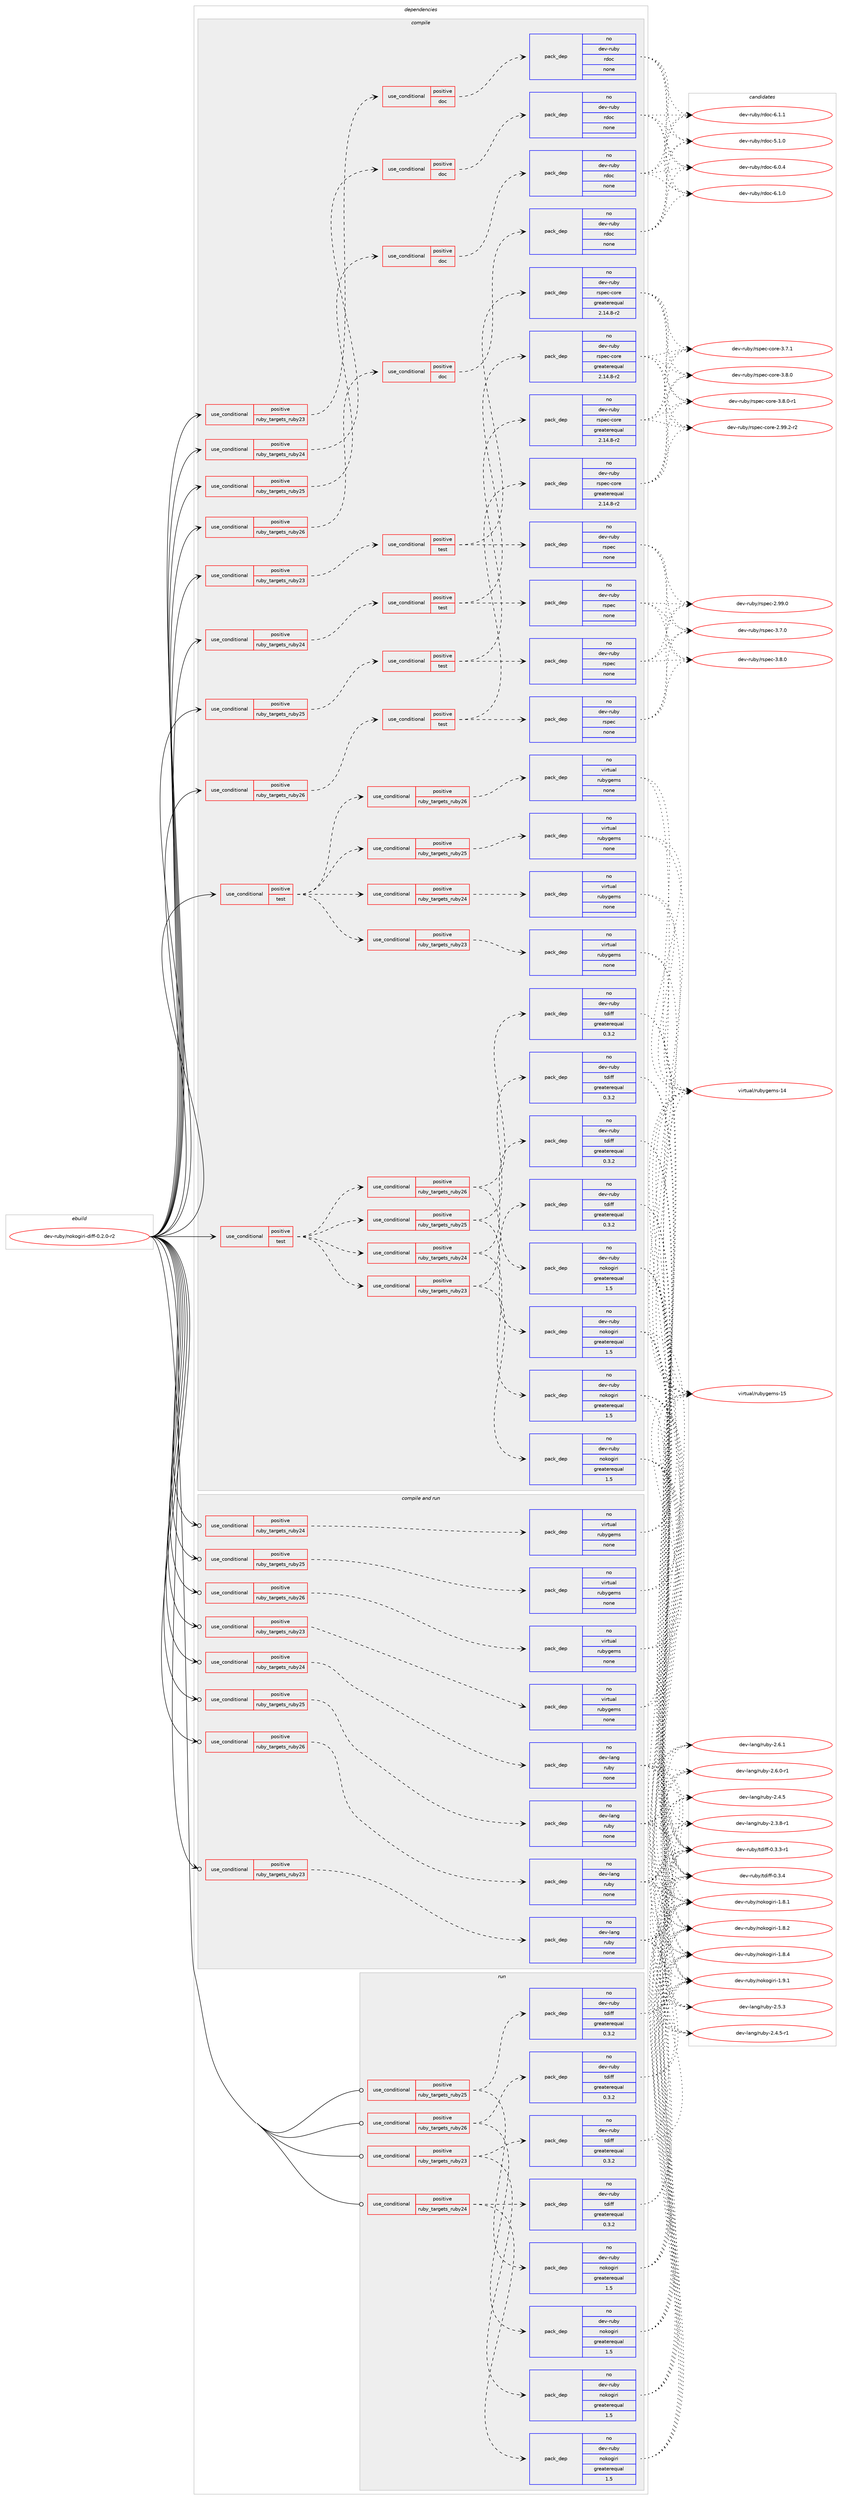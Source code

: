 digraph prolog {

# *************
# Graph options
# *************

newrank=true;
concentrate=true;
compound=true;
graph [rankdir=LR,fontname=Helvetica,fontsize=10,ranksep=1.5];#, ranksep=2.5, nodesep=0.2];
edge  [arrowhead=vee];
node  [fontname=Helvetica,fontsize=10];

# **********
# The ebuild
# **********

subgraph cluster_leftcol {
color=gray;
rank=same;
label=<<i>ebuild</i>>;
id [label="dev-ruby/nokogiri-diff-0.2.0-r2", color=red, width=4, href="../dev-ruby/nokogiri-diff-0.2.0-r2.svg"];
}

# ****************
# The dependencies
# ****************

subgraph cluster_midcol {
color=gray;
label=<<i>dependencies</i>>;
subgraph cluster_compile {
fillcolor="#eeeeee";
style=filled;
label=<<i>compile</i>>;
subgraph cond407845 {
dependency1508533 [label=<<TABLE BORDER="0" CELLBORDER="1" CELLSPACING="0" CELLPADDING="4"><TR><TD ROWSPAN="3" CELLPADDING="10">use_conditional</TD></TR><TR><TD>positive</TD></TR><TR><TD>ruby_targets_ruby23</TD></TR></TABLE>>, shape=none, color=red];
subgraph cond407846 {
dependency1508534 [label=<<TABLE BORDER="0" CELLBORDER="1" CELLSPACING="0" CELLPADDING="4"><TR><TD ROWSPAN="3" CELLPADDING="10">use_conditional</TD></TR><TR><TD>positive</TD></TR><TR><TD>doc</TD></TR></TABLE>>, shape=none, color=red];
subgraph pack1077191 {
dependency1508535 [label=<<TABLE BORDER="0" CELLBORDER="1" CELLSPACING="0" CELLPADDING="4" WIDTH="220"><TR><TD ROWSPAN="6" CELLPADDING="30">pack_dep</TD></TR><TR><TD WIDTH="110">no</TD></TR><TR><TD>dev-ruby</TD></TR><TR><TD>rdoc</TD></TR><TR><TD>none</TD></TR><TR><TD></TD></TR></TABLE>>, shape=none, color=blue];
}
dependency1508534:e -> dependency1508535:w [weight=20,style="dashed",arrowhead="vee"];
}
dependency1508533:e -> dependency1508534:w [weight=20,style="dashed",arrowhead="vee"];
}
id:e -> dependency1508533:w [weight=20,style="solid",arrowhead="vee"];
subgraph cond407847 {
dependency1508536 [label=<<TABLE BORDER="0" CELLBORDER="1" CELLSPACING="0" CELLPADDING="4"><TR><TD ROWSPAN="3" CELLPADDING="10">use_conditional</TD></TR><TR><TD>positive</TD></TR><TR><TD>ruby_targets_ruby23</TD></TR></TABLE>>, shape=none, color=red];
subgraph cond407848 {
dependency1508537 [label=<<TABLE BORDER="0" CELLBORDER="1" CELLSPACING="0" CELLPADDING="4"><TR><TD ROWSPAN="3" CELLPADDING="10">use_conditional</TD></TR><TR><TD>positive</TD></TR><TR><TD>test</TD></TR></TABLE>>, shape=none, color=red];
subgraph pack1077192 {
dependency1508538 [label=<<TABLE BORDER="0" CELLBORDER="1" CELLSPACING="0" CELLPADDING="4" WIDTH="220"><TR><TD ROWSPAN="6" CELLPADDING="30">pack_dep</TD></TR><TR><TD WIDTH="110">no</TD></TR><TR><TD>dev-ruby</TD></TR><TR><TD>rspec</TD></TR><TR><TD>none</TD></TR><TR><TD></TD></TR></TABLE>>, shape=none, color=blue];
}
dependency1508537:e -> dependency1508538:w [weight=20,style="dashed",arrowhead="vee"];
subgraph pack1077193 {
dependency1508539 [label=<<TABLE BORDER="0" CELLBORDER="1" CELLSPACING="0" CELLPADDING="4" WIDTH="220"><TR><TD ROWSPAN="6" CELLPADDING="30">pack_dep</TD></TR><TR><TD WIDTH="110">no</TD></TR><TR><TD>dev-ruby</TD></TR><TR><TD>rspec-core</TD></TR><TR><TD>greaterequal</TD></TR><TR><TD>2.14.8-r2</TD></TR></TABLE>>, shape=none, color=blue];
}
dependency1508537:e -> dependency1508539:w [weight=20,style="dashed",arrowhead="vee"];
}
dependency1508536:e -> dependency1508537:w [weight=20,style="dashed",arrowhead="vee"];
}
id:e -> dependency1508536:w [weight=20,style="solid",arrowhead="vee"];
subgraph cond407849 {
dependency1508540 [label=<<TABLE BORDER="0" CELLBORDER="1" CELLSPACING="0" CELLPADDING="4"><TR><TD ROWSPAN="3" CELLPADDING="10">use_conditional</TD></TR><TR><TD>positive</TD></TR><TR><TD>ruby_targets_ruby24</TD></TR></TABLE>>, shape=none, color=red];
subgraph cond407850 {
dependency1508541 [label=<<TABLE BORDER="0" CELLBORDER="1" CELLSPACING="0" CELLPADDING="4"><TR><TD ROWSPAN="3" CELLPADDING="10">use_conditional</TD></TR><TR><TD>positive</TD></TR><TR><TD>doc</TD></TR></TABLE>>, shape=none, color=red];
subgraph pack1077194 {
dependency1508542 [label=<<TABLE BORDER="0" CELLBORDER="1" CELLSPACING="0" CELLPADDING="4" WIDTH="220"><TR><TD ROWSPAN="6" CELLPADDING="30">pack_dep</TD></TR><TR><TD WIDTH="110">no</TD></TR><TR><TD>dev-ruby</TD></TR><TR><TD>rdoc</TD></TR><TR><TD>none</TD></TR><TR><TD></TD></TR></TABLE>>, shape=none, color=blue];
}
dependency1508541:e -> dependency1508542:w [weight=20,style="dashed",arrowhead="vee"];
}
dependency1508540:e -> dependency1508541:w [weight=20,style="dashed",arrowhead="vee"];
}
id:e -> dependency1508540:w [weight=20,style="solid",arrowhead="vee"];
subgraph cond407851 {
dependency1508543 [label=<<TABLE BORDER="0" CELLBORDER="1" CELLSPACING="0" CELLPADDING="4"><TR><TD ROWSPAN="3" CELLPADDING="10">use_conditional</TD></TR><TR><TD>positive</TD></TR><TR><TD>ruby_targets_ruby24</TD></TR></TABLE>>, shape=none, color=red];
subgraph cond407852 {
dependency1508544 [label=<<TABLE BORDER="0" CELLBORDER="1" CELLSPACING="0" CELLPADDING="4"><TR><TD ROWSPAN="3" CELLPADDING="10">use_conditional</TD></TR><TR><TD>positive</TD></TR><TR><TD>test</TD></TR></TABLE>>, shape=none, color=red];
subgraph pack1077195 {
dependency1508545 [label=<<TABLE BORDER="0" CELLBORDER="1" CELLSPACING="0" CELLPADDING="4" WIDTH="220"><TR><TD ROWSPAN="6" CELLPADDING="30">pack_dep</TD></TR><TR><TD WIDTH="110">no</TD></TR><TR><TD>dev-ruby</TD></TR><TR><TD>rspec</TD></TR><TR><TD>none</TD></TR><TR><TD></TD></TR></TABLE>>, shape=none, color=blue];
}
dependency1508544:e -> dependency1508545:w [weight=20,style="dashed",arrowhead="vee"];
subgraph pack1077196 {
dependency1508546 [label=<<TABLE BORDER="0" CELLBORDER="1" CELLSPACING="0" CELLPADDING="4" WIDTH="220"><TR><TD ROWSPAN="6" CELLPADDING="30">pack_dep</TD></TR><TR><TD WIDTH="110">no</TD></TR><TR><TD>dev-ruby</TD></TR><TR><TD>rspec-core</TD></TR><TR><TD>greaterequal</TD></TR><TR><TD>2.14.8-r2</TD></TR></TABLE>>, shape=none, color=blue];
}
dependency1508544:e -> dependency1508546:w [weight=20,style="dashed",arrowhead="vee"];
}
dependency1508543:e -> dependency1508544:w [weight=20,style="dashed",arrowhead="vee"];
}
id:e -> dependency1508543:w [weight=20,style="solid",arrowhead="vee"];
subgraph cond407853 {
dependency1508547 [label=<<TABLE BORDER="0" CELLBORDER="1" CELLSPACING="0" CELLPADDING="4"><TR><TD ROWSPAN="3" CELLPADDING="10">use_conditional</TD></TR><TR><TD>positive</TD></TR><TR><TD>ruby_targets_ruby25</TD></TR></TABLE>>, shape=none, color=red];
subgraph cond407854 {
dependency1508548 [label=<<TABLE BORDER="0" CELLBORDER="1" CELLSPACING="0" CELLPADDING="4"><TR><TD ROWSPAN="3" CELLPADDING="10">use_conditional</TD></TR><TR><TD>positive</TD></TR><TR><TD>doc</TD></TR></TABLE>>, shape=none, color=red];
subgraph pack1077197 {
dependency1508549 [label=<<TABLE BORDER="0" CELLBORDER="1" CELLSPACING="0" CELLPADDING="4" WIDTH="220"><TR><TD ROWSPAN="6" CELLPADDING="30">pack_dep</TD></TR><TR><TD WIDTH="110">no</TD></TR><TR><TD>dev-ruby</TD></TR><TR><TD>rdoc</TD></TR><TR><TD>none</TD></TR><TR><TD></TD></TR></TABLE>>, shape=none, color=blue];
}
dependency1508548:e -> dependency1508549:w [weight=20,style="dashed",arrowhead="vee"];
}
dependency1508547:e -> dependency1508548:w [weight=20,style="dashed",arrowhead="vee"];
}
id:e -> dependency1508547:w [weight=20,style="solid",arrowhead="vee"];
subgraph cond407855 {
dependency1508550 [label=<<TABLE BORDER="0" CELLBORDER="1" CELLSPACING="0" CELLPADDING="4"><TR><TD ROWSPAN="3" CELLPADDING="10">use_conditional</TD></TR><TR><TD>positive</TD></TR><TR><TD>ruby_targets_ruby25</TD></TR></TABLE>>, shape=none, color=red];
subgraph cond407856 {
dependency1508551 [label=<<TABLE BORDER="0" CELLBORDER="1" CELLSPACING="0" CELLPADDING="4"><TR><TD ROWSPAN="3" CELLPADDING="10">use_conditional</TD></TR><TR><TD>positive</TD></TR><TR><TD>test</TD></TR></TABLE>>, shape=none, color=red];
subgraph pack1077198 {
dependency1508552 [label=<<TABLE BORDER="0" CELLBORDER="1" CELLSPACING="0" CELLPADDING="4" WIDTH="220"><TR><TD ROWSPAN="6" CELLPADDING="30">pack_dep</TD></TR><TR><TD WIDTH="110">no</TD></TR><TR><TD>dev-ruby</TD></TR><TR><TD>rspec</TD></TR><TR><TD>none</TD></TR><TR><TD></TD></TR></TABLE>>, shape=none, color=blue];
}
dependency1508551:e -> dependency1508552:w [weight=20,style="dashed",arrowhead="vee"];
subgraph pack1077199 {
dependency1508553 [label=<<TABLE BORDER="0" CELLBORDER="1" CELLSPACING="0" CELLPADDING="4" WIDTH="220"><TR><TD ROWSPAN="6" CELLPADDING="30">pack_dep</TD></TR><TR><TD WIDTH="110">no</TD></TR><TR><TD>dev-ruby</TD></TR><TR><TD>rspec-core</TD></TR><TR><TD>greaterequal</TD></TR><TR><TD>2.14.8-r2</TD></TR></TABLE>>, shape=none, color=blue];
}
dependency1508551:e -> dependency1508553:w [weight=20,style="dashed",arrowhead="vee"];
}
dependency1508550:e -> dependency1508551:w [weight=20,style="dashed",arrowhead="vee"];
}
id:e -> dependency1508550:w [weight=20,style="solid",arrowhead="vee"];
subgraph cond407857 {
dependency1508554 [label=<<TABLE BORDER="0" CELLBORDER="1" CELLSPACING="0" CELLPADDING="4"><TR><TD ROWSPAN="3" CELLPADDING="10">use_conditional</TD></TR><TR><TD>positive</TD></TR><TR><TD>ruby_targets_ruby26</TD></TR></TABLE>>, shape=none, color=red];
subgraph cond407858 {
dependency1508555 [label=<<TABLE BORDER="0" CELLBORDER="1" CELLSPACING="0" CELLPADDING="4"><TR><TD ROWSPAN="3" CELLPADDING="10">use_conditional</TD></TR><TR><TD>positive</TD></TR><TR><TD>doc</TD></TR></TABLE>>, shape=none, color=red];
subgraph pack1077200 {
dependency1508556 [label=<<TABLE BORDER="0" CELLBORDER="1" CELLSPACING="0" CELLPADDING="4" WIDTH="220"><TR><TD ROWSPAN="6" CELLPADDING="30">pack_dep</TD></TR><TR><TD WIDTH="110">no</TD></TR><TR><TD>dev-ruby</TD></TR><TR><TD>rdoc</TD></TR><TR><TD>none</TD></TR><TR><TD></TD></TR></TABLE>>, shape=none, color=blue];
}
dependency1508555:e -> dependency1508556:w [weight=20,style="dashed",arrowhead="vee"];
}
dependency1508554:e -> dependency1508555:w [weight=20,style="dashed",arrowhead="vee"];
}
id:e -> dependency1508554:w [weight=20,style="solid",arrowhead="vee"];
subgraph cond407859 {
dependency1508557 [label=<<TABLE BORDER="0" CELLBORDER="1" CELLSPACING="0" CELLPADDING="4"><TR><TD ROWSPAN="3" CELLPADDING="10">use_conditional</TD></TR><TR><TD>positive</TD></TR><TR><TD>ruby_targets_ruby26</TD></TR></TABLE>>, shape=none, color=red];
subgraph cond407860 {
dependency1508558 [label=<<TABLE BORDER="0" CELLBORDER="1" CELLSPACING="0" CELLPADDING="4"><TR><TD ROWSPAN="3" CELLPADDING="10">use_conditional</TD></TR><TR><TD>positive</TD></TR><TR><TD>test</TD></TR></TABLE>>, shape=none, color=red];
subgraph pack1077201 {
dependency1508559 [label=<<TABLE BORDER="0" CELLBORDER="1" CELLSPACING="0" CELLPADDING="4" WIDTH="220"><TR><TD ROWSPAN="6" CELLPADDING="30">pack_dep</TD></TR><TR><TD WIDTH="110">no</TD></TR><TR><TD>dev-ruby</TD></TR><TR><TD>rspec</TD></TR><TR><TD>none</TD></TR><TR><TD></TD></TR></TABLE>>, shape=none, color=blue];
}
dependency1508558:e -> dependency1508559:w [weight=20,style="dashed",arrowhead="vee"];
subgraph pack1077202 {
dependency1508560 [label=<<TABLE BORDER="0" CELLBORDER="1" CELLSPACING="0" CELLPADDING="4" WIDTH="220"><TR><TD ROWSPAN="6" CELLPADDING="30">pack_dep</TD></TR><TR><TD WIDTH="110">no</TD></TR><TR><TD>dev-ruby</TD></TR><TR><TD>rspec-core</TD></TR><TR><TD>greaterequal</TD></TR><TR><TD>2.14.8-r2</TD></TR></TABLE>>, shape=none, color=blue];
}
dependency1508558:e -> dependency1508560:w [weight=20,style="dashed",arrowhead="vee"];
}
dependency1508557:e -> dependency1508558:w [weight=20,style="dashed",arrowhead="vee"];
}
id:e -> dependency1508557:w [weight=20,style="solid",arrowhead="vee"];
subgraph cond407861 {
dependency1508561 [label=<<TABLE BORDER="0" CELLBORDER="1" CELLSPACING="0" CELLPADDING="4"><TR><TD ROWSPAN="3" CELLPADDING="10">use_conditional</TD></TR><TR><TD>positive</TD></TR><TR><TD>test</TD></TR></TABLE>>, shape=none, color=red];
subgraph cond407862 {
dependency1508562 [label=<<TABLE BORDER="0" CELLBORDER="1" CELLSPACING="0" CELLPADDING="4"><TR><TD ROWSPAN="3" CELLPADDING="10">use_conditional</TD></TR><TR><TD>positive</TD></TR><TR><TD>ruby_targets_ruby23</TD></TR></TABLE>>, shape=none, color=red];
subgraph pack1077203 {
dependency1508563 [label=<<TABLE BORDER="0" CELLBORDER="1" CELLSPACING="0" CELLPADDING="4" WIDTH="220"><TR><TD ROWSPAN="6" CELLPADDING="30">pack_dep</TD></TR><TR><TD WIDTH="110">no</TD></TR><TR><TD>dev-ruby</TD></TR><TR><TD>nokogiri</TD></TR><TR><TD>greaterequal</TD></TR><TR><TD>1.5</TD></TR></TABLE>>, shape=none, color=blue];
}
dependency1508562:e -> dependency1508563:w [weight=20,style="dashed",arrowhead="vee"];
subgraph pack1077204 {
dependency1508564 [label=<<TABLE BORDER="0" CELLBORDER="1" CELLSPACING="0" CELLPADDING="4" WIDTH="220"><TR><TD ROWSPAN="6" CELLPADDING="30">pack_dep</TD></TR><TR><TD WIDTH="110">no</TD></TR><TR><TD>dev-ruby</TD></TR><TR><TD>tdiff</TD></TR><TR><TD>greaterequal</TD></TR><TR><TD>0.3.2</TD></TR></TABLE>>, shape=none, color=blue];
}
dependency1508562:e -> dependency1508564:w [weight=20,style="dashed",arrowhead="vee"];
}
dependency1508561:e -> dependency1508562:w [weight=20,style="dashed",arrowhead="vee"];
subgraph cond407863 {
dependency1508565 [label=<<TABLE BORDER="0" CELLBORDER="1" CELLSPACING="0" CELLPADDING="4"><TR><TD ROWSPAN="3" CELLPADDING="10">use_conditional</TD></TR><TR><TD>positive</TD></TR><TR><TD>ruby_targets_ruby24</TD></TR></TABLE>>, shape=none, color=red];
subgraph pack1077205 {
dependency1508566 [label=<<TABLE BORDER="0" CELLBORDER="1" CELLSPACING="0" CELLPADDING="4" WIDTH="220"><TR><TD ROWSPAN="6" CELLPADDING="30">pack_dep</TD></TR><TR><TD WIDTH="110">no</TD></TR><TR><TD>dev-ruby</TD></TR><TR><TD>nokogiri</TD></TR><TR><TD>greaterequal</TD></TR><TR><TD>1.5</TD></TR></TABLE>>, shape=none, color=blue];
}
dependency1508565:e -> dependency1508566:w [weight=20,style="dashed",arrowhead="vee"];
subgraph pack1077206 {
dependency1508567 [label=<<TABLE BORDER="0" CELLBORDER="1" CELLSPACING="0" CELLPADDING="4" WIDTH="220"><TR><TD ROWSPAN="6" CELLPADDING="30">pack_dep</TD></TR><TR><TD WIDTH="110">no</TD></TR><TR><TD>dev-ruby</TD></TR><TR><TD>tdiff</TD></TR><TR><TD>greaterequal</TD></TR><TR><TD>0.3.2</TD></TR></TABLE>>, shape=none, color=blue];
}
dependency1508565:e -> dependency1508567:w [weight=20,style="dashed",arrowhead="vee"];
}
dependency1508561:e -> dependency1508565:w [weight=20,style="dashed",arrowhead="vee"];
subgraph cond407864 {
dependency1508568 [label=<<TABLE BORDER="0" CELLBORDER="1" CELLSPACING="0" CELLPADDING="4"><TR><TD ROWSPAN="3" CELLPADDING="10">use_conditional</TD></TR><TR><TD>positive</TD></TR><TR><TD>ruby_targets_ruby25</TD></TR></TABLE>>, shape=none, color=red];
subgraph pack1077207 {
dependency1508569 [label=<<TABLE BORDER="0" CELLBORDER="1" CELLSPACING="0" CELLPADDING="4" WIDTH="220"><TR><TD ROWSPAN="6" CELLPADDING="30">pack_dep</TD></TR><TR><TD WIDTH="110">no</TD></TR><TR><TD>dev-ruby</TD></TR><TR><TD>nokogiri</TD></TR><TR><TD>greaterequal</TD></TR><TR><TD>1.5</TD></TR></TABLE>>, shape=none, color=blue];
}
dependency1508568:e -> dependency1508569:w [weight=20,style="dashed",arrowhead="vee"];
subgraph pack1077208 {
dependency1508570 [label=<<TABLE BORDER="0" CELLBORDER="1" CELLSPACING="0" CELLPADDING="4" WIDTH="220"><TR><TD ROWSPAN="6" CELLPADDING="30">pack_dep</TD></TR><TR><TD WIDTH="110">no</TD></TR><TR><TD>dev-ruby</TD></TR><TR><TD>tdiff</TD></TR><TR><TD>greaterequal</TD></TR><TR><TD>0.3.2</TD></TR></TABLE>>, shape=none, color=blue];
}
dependency1508568:e -> dependency1508570:w [weight=20,style="dashed",arrowhead="vee"];
}
dependency1508561:e -> dependency1508568:w [weight=20,style="dashed",arrowhead="vee"];
subgraph cond407865 {
dependency1508571 [label=<<TABLE BORDER="0" CELLBORDER="1" CELLSPACING="0" CELLPADDING="4"><TR><TD ROWSPAN="3" CELLPADDING="10">use_conditional</TD></TR><TR><TD>positive</TD></TR><TR><TD>ruby_targets_ruby26</TD></TR></TABLE>>, shape=none, color=red];
subgraph pack1077209 {
dependency1508572 [label=<<TABLE BORDER="0" CELLBORDER="1" CELLSPACING="0" CELLPADDING="4" WIDTH="220"><TR><TD ROWSPAN="6" CELLPADDING="30">pack_dep</TD></TR><TR><TD WIDTH="110">no</TD></TR><TR><TD>dev-ruby</TD></TR><TR><TD>nokogiri</TD></TR><TR><TD>greaterequal</TD></TR><TR><TD>1.5</TD></TR></TABLE>>, shape=none, color=blue];
}
dependency1508571:e -> dependency1508572:w [weight=20,style="dashed",arrowhead="vee"];
subgraph pack1077210 {
dependency1508573 [label=<<TABLE BORDER="0" CELLBORDER="1" CELLSPACING="0" CELLPADDING="4" WIDTH="220"><TR><TD ROWSPAN="6" CELLPADDING="30">pack_dep</TD></TR><TR><TD WIDTH="110">no</TD></TR><TR><TD>dev-ruby</TD></TR><TR><TD>tdiff</TD></TR><TR><TD>greaterequal</TD></TR><TR><TD>0.3.2</TD></TR></TABLE>>, shape=none, color=blue];
}
dependency1508571:e -> dependency1508573:w [weight=20,style="dashed",arrowhead="vee"];
}
dependency1508561:e -> dependency1508571:w [weight=20,style="dashed",arrowhead="vee"];
}
id:e -> dependency1508561:w [weight=20,style="solid",arrowhead="vee"];
subgraph cond407866 {
dependency1508574 [label=<<TABLE BORDER="0" CELLBORDER="1" CELLSPACING="0" CELLPADDING="4"><TR><TD ROWSPAN="3" CELLPADDING="10">use_conditional</TD></TR><TR><TD>positive</TD></TR><TR><TD>test</TD></TR></TABLE>>, shape=none, color=red];
subgraph cond407867 {
dependency1508575 [label=<<TABLE BORDER="0" CELLBORDER="1" CELLSPACING="0" CELLPADDING="4"><TR><TD ROWSPAN="3" CELLPADDING="10">use_conditional</TD></TR><TR><TD>positive</TD></TR><TR><TD>ruby_targets_ruby23</TD></TR></TABLE>>, shape=none, color=red];
subgraph pack1077211 {
dependency1508576 [label=<<TABLE BORDER="0" CELLBORDER="1" CELLSPACING="0" CELLPADDING="4" WIDTH="220"><TR><TD ROWSPAN="6" CELLPADDING="30">pack_dep</TD></TR><TR><TD WIDTH="110">no</TD></TR><TR><TD>virtual</TD></TR><TR><TD>rubygems</TD></TR><TR><TD>none</TD></TR><TR><TD></TD></TR></TABLE>>, shape=none, color=blue];
}
dependency1508575:e -> dependency1508576:w [weight=20,style="dashed",arrowhead="vee"];
}
dependency1508574:e -> dependency1508575:w [weight=20,style="dashed",arrowhead="vee"];
subgraph cond407868 {
dependency1508577 [label=<<TABLE BORDER="0" CELLBORDER="1" CELLSPACING="0" CELLPADDING="4"><TR><TD ROWSPAN="3" CELLPADDING="10">use_conditional</TD></TR><TR><TD>positive</TD></TR><TR><TD>ruby_targets_ruby24</TD></TR></TABLE>>, shape=none, color=red];
subgraph pack1077212 {
dependency1508578 [label=<<TABLE BORDER="0" CELLBORDER="1" CELLSPACING="0" CELLPADDING="4" WIDTH="220"><TR><TD ROWSPAN="6" CELLPADDING="30">pack_dep</TD></TR><TR><TD WIDTH="110">no</TD></TR><TR><TD>virtual</TD></TR><TR><TD>rubygems</TD></TR><TR><TD>none</TD></TR><TR><TD></TD></TR></TABLE>>, shape=none, color=blue];
}
dependency1508577:e -> dependency1508578:w [weight=20,style="dashed",arrowhead="vee"];
}
dependency1508574:e -> dependency1508577:w [weight=20,style="dashed",arrowhead="vee"];
subgraph cond407869 {
dependency1508579 [label=<<TABLE BORDER="0" CELLBORDER="1" CELLSPACING="0" CELLPADDING="4"><TR><TD ROWSPAN="3" CELLPADDING="10">use_conditional</TD></TR><TR><TD>positive</TD></TR><TR><TD>ruby_targets_ruby25</TD></TR></TABLE>>, shape=none, color=red];
subgraph pack1077213 {
dependency1508580 [label=<<TABLE BORDER="0" CELLBORDER="1" CELLSPACING="0" CELLPADDING="4" WIDTH="220"><TR><TD ROWSPAN="6" CELLPADDING="30">pack_dep</TD></TR><TR><TD WIDTH="110">no</TD></TR><TR><TD>virtual</TD></TR><TR><TD>rubygems</TD></TR><TR><TD>none</TD></TR><TR><TD></TD></TR></TABLE>>, shape=none, color=blue];
}
dependency1508579:e -> dependency1508580:w [weight=20,style="dashed",arrowhead="vee"];
}
dependency1508574:e -> dependency1508579:w [weight=20,style="dashed",arrowhead="vee"];
subgraph cond407870 {
dependency1508581 [label=<<TABLE BORDER="0" CELLBORDER="1" CELLSPACING="0" CELLPADDING="4"><TR><TD ROWSPAN="3" CELLPADDING="10">use_conditional</TD></TR><TR><TD>positive</TD></TR><TR><TD>ruby_targets_ruby26</TD></TR></TABLE>>, shape=none, color=red];
subgraph pack1077214 {
dependency1508582 [label=<<TABLE BORDER="0" CELLBORDER="1" CELLSPACING="0" CELLPADDING="4" WIDTH="220"><TR><TD ROWSPAN="6" CELLPADDING="30">pack_dep</TD></TR><TR><TD WIDTH="110">no</TD></TR><TR><TD>virtual</TD></TR><TR><TD>rubygems</TD></TR><TR><TD>none</TD></TR><TR><TD></TD></TR></TABLE>>, shape=none, color=blue];
}
dependency1508581:e -> dependency1508582:w [weight=20,style="dashed",arrowhead="vee"];
}
dependency1508574:e -> dependency1508581:w [weight=20,style="dashed",arrowhead="vee"];
}
id:e -> dependency1508574:w [weight=20,style="solid",arrowhead="vee"];
}
subgraph cluster_compileandrun {
fillcolor="#eeeeee";
style=filled;
label=<<i>compile and run</i>>;
subgraph cond407871 {
dependency1508583 [label=<<TABLE BORDER="0" CELLBORDER="1" CELLSPACING="0" CELLPADDING="4"><TR><TD ROWSPAN="3" CELLPADDING="10">use_conditional</TD></TR><TR><TD>positive</TD></TR><TR><TD>ruby_targets_ruby23</TD></TR></TABLE>>, shape=none, color=red];
subgraph pack1077215 {
dependency1508584 [label=<<TABLE BORDER="0" CELLBORDER="1" CELLSPACING="0" CELLPADDING="4" WIDTH="220"><TR><TD ROWSPAN="6" CELLPADDING="30">pack_dep</TD></TR><TR><TD WIDTH="110">no</TD></TR><TR><TD>dev-lang</TD></TR><TR><TD>ruby</TD></TR><TR><TD>none</TD></TR><TR><TD></TD></TR></TABLE>>, shape=none, color=blue];
}
dependency1508583:e -> dependency1508584:w [weight=20,style="dashed",arrowhead="vee"];
}
id:e -> dependency1508583:w [weight=20,style="solid",arrowhead="odotvee"];
subgraph cond407872 {
dependency1508585 [label=<<TABLE BORDER="0" CELLBORDER="1" CELLSPACING="0" CELLPADDING="4"><TR><TD ROWSPAN="3" CELLPADDING="10">use_conditional</TD></TR><TR><TD>positive</TD></TR><TR><TD>ruby_targets_ruby23</TD></TR></TABLE>>, shape=none, color=red];
subgraph pack1077216 {
dependency1508586 [label=<<TABLE BORDER="0" CELLBORDER="1" CELLSPACING="0" CELLPADDING="4" WIDTH="220"><TR><TD ROWSPAN="6" CELLPADDING="30">pack_dep</TD></TR><TR><TD WIDTH="110">no</TD></TR><TR><TD>virtual</TD></TR><TR><TD>rubygems</TD></TR><TR><TD>none</TD></TR><TR><TD></TD></TR></TABLE>>, shape=none, color=blue];
}
dependency1508585:e -> dependency1508586:w [weight=20,style="dashed",arrowhead="vee"];
}
id:e -> dependency1508585:w [weight=20,style="solid",arrowhead="odotvee"];
subgraph cond407873 {
dependency1508587 [label=<<TABLE BORDER="0" CELLBORDER="1" CELLSPACING="0" CELLPADDING="4"><TR><TD ROWSPAN="3" CELLPADDING="10">use_conditional</TD></TR><TR><TD>positive</TD></TR><TR><TD>ruby_targets_ruby24</TD></TR></TABLE>>, shape=none, color=red];
subgraph pack1077217 {
dependency1508588 [label=<<TABLE BORDER="0" CELLBORDER="1" CELLSPACING="0" CELLPADDING="4" WIDTH="220"><TR><TD ROWSPAN="6" CELLPADDING="30">pack_dep</TD></TR><TR><TD WIDTH="110">no</TD></TR><TR><TD>dev-lang</TD></TR><TR><TD>ruby</TD></TR><TR><TD>none</TD></TR><TR><TD></TD></TR></TABLE>>, shape=none, color=blue];
}
dependency1508587:e -> dependency1508588:w [weight=20,style="dashed",arrowhead="vee"];
}
id:e -> dependency1508587:w [weight=20,style="solid",arrowhead="odotvee"];
subgraph cond407874 {
dependency1508589 [label=<<TABLE BORDER="0" CELLBORDER="1" CELLSPACING="0" CELLPADDING="4"><TR><TD ROWSPAN="3" CELLPADDING="10">use_conditional</TD></TR><TR><TD>positive</TD></TR><TR><TD>ruby_targets_ruby24</TD></TR></TABLE>>, shape=none, color=red];
subgraph pack1077218 {
dependency1508590 [label=<<TABLE BORDER="0" CELLBORDER="1" CELLSPACING="0" CELLPADDING="4" WIDTH="220"><TR><TD ROWSPAN="6" CELLPADDING="30">pack_dep</TD></TR><TR><TD WIDTH="110">no</TD></TR><TR><TD>virtual</TD></TR><TR><TD>rubygems</TD></TR><TR><TD>none</TD></TR><TR><TD></TD></TR></TABLE>>, shape=none, color=blue];
}
dependency1508589:e -> dependency1508590:w [weight=20,style="dashed",arrowhead="vee"];
}
id:e -> dependency1508589:w [weight=20,style="solid",arrowhead="odotvee"];
subgraph cond407875 {
dependency1508591 [label=<<TABLE BORDER="0" CELLBORDER="1" CELLSPACING="0" CELLPADDING="4"><TR><TD ROWSPAN="3" CELLPADDING="10">use_conditional</TD></TR><TR><TD>positive</TD></TR><TR><TD>ruby_targets_ruby25</TD></TR></TABLE>>, shape=none, color=red];
subgraph pack1077219 {
dependency1508592 [label=<<TABLE BORDER="0" CELLBORDER="1" CELLSPACING="0" CELLPADDING="4" WIDTH="220"><TR><TD ROWSPAN="6" CELLPADDING="30">pack_dep</TD></TR><TR><TD WIDTH="110">no</TD></TR><TR><TD>dev-lang</TD></TR><TR><TD>ruby</TD></TR><TR><TD>none</TD></TR><TR><TD></TD></TR></TABLE>>, shape=none, color=blue];
}
dependency1508591:e -> dependency1508592:w [weight=20,style="dashed",arrowhead="vee"];
}
id:e -> dependency1508591:w [weight=20,style="solid",arrowhead="odotvee"];
subgraph cond407876 {
dependency1508593 [label=<<TABLE BORDER="0" CELLBORDER="1" CELLSPACING="0" CELLPADDING="4"><TR><TD ROWSPAN="3" CELLPADDING="10">use_conditional</TD></TR><TR><TD>positive</TD></TR><TR><TD>ruby_targets_ruby25</TD></TR></TABLE>>, shape=none, color=red];
subgraph pack1077220 {
dependency1508594 [label=<<TABLE BORDER="0" CELLBORDER="1" CELLSPACING="0" CELLPADDING="4" WIDTH="220"><TR><TD ROWSPAN="6" CELLPADDING="30">pack_dep</TD></TR><TR><TD WIDTH="110">no</TD></TR><TR><TD>virtual</TD></TR><TR><TD>rubygems</TD></TR><TR><TD>none</TD></TR><TR><TD></TD></TR></TABLE>>, shape=none, color=blue];
}
dependency1508593:e -> dependency1508594:w [weight=20,style="dashed",arrowhead="vee"];
}
id:e -> dependency1508593:w [weight=20,style="solid",arrowhead="odotvee"];
subgraph cond407877 {
dependency1508595 [label=<<TABLE BORDER="0" CELLBORDER="1" CELLSPACING="0" CELLPADDING="4"><TR><TD ROWSPAN="3" CELLPADDING="10">use_conditional</TD></TR><TR><TD>positive</TD></TR><TR><TD>ruby_targets_ruby26</TD></TR></TABLE>>, shape=none, color=red];
subgraph pack1077221 {
dependency1508596 [label=<<TABLE BORDER="0" CELLBORDER="1" CELLSPACING="0" CELLPADDING="4" WIDTH="220"><TR><TD ROWSPAN="6" CELLPADDING="30">pack_dep</TD></TR><TR><TD WIDTH="110">no</TD></TR><TR><TD>dev-lang</TD></TR><TR><TD>ruby</TD></TR><TR><TD>none</TD></TR><TR><TD></TD></TR></TABLE>>, shape=none, color=blue];
}
dependency1508595:e -> dependency1508596:w [weight=20,style="dashed",arrowhead="vee"];
}
id:e -> dependency1508595:w [weight=20,style="solid",arrowhead="odotvee"];
subgraph cond407878 {
dependency1508597 [label=<<TABLE BORDER="0" CELLBORDER="1" CELLSPACING="0" CELLPADDING="4"><TR><TD ROWSPAN="3" CELLPADDING="10">use_conditional</TD></TR><TR><TD>positive</TD></TR><TR><TD>ruby_targets_ruby26</TD></TR></TABLE>>, shape=none, color=red];
subgraph pack1077222 {
dependency1508598 [label=<<TABLE BORDER="0" CELLBORDER="1" CELLSPACING="0" CELLPADDING="4" WIDTH="220"><TR><TD ROWSPAN="6" CELLPADDING="30">pack_dep</TD></TR><TR><TD WIDTH="110">no</TD></TR><TR><TD>virtual</TD></TR><TR><TD>rubygems</TD></TR><TR><TD>none</TD></TR><TR><TD></TD></TR></TABLE>>, shape=none, color=blue];
}
dependency1508597:e -> dependency1508598:w [weight=20,style="dashed",arrowhead="vee"];
}
id:e -> dependency1508597:w [weight=20,style="solid",arrowhead="odotvee"];
}
subgraph cluster_run {
fillcolor="#eeeeee";
style=filled;
label=<<i>run</i>>;
subgraph cond407879 {
dependency1508599 [label=<<TABLE BORDER="0" CELLBORDER="1" CELLSPACING="0" CELLPADDING="4"><TR><TD ROWSPAN="3" CELLPADDING="10">use_conditional</TD></TR><TR><TD>positive</TD></TR><TR><TD>ruby_targets_ruby23</TD></TR></TABLE>>, shape=none, color=red];
subgraph pack1077223 {
dependency1508600 [label=<<TABLE BORDER="0" CELLBORDER="1" CELLSPACING="0" CELLPADDING="4" WIDTH="220"><TR><TD ROWSPAN="6" CELLPADDING="30">pack_dep</TD></TR><TR><TD WIDTH="110">no</TD></TR><TR><TD>dev-ruby</TD></TR><TR><TD>nokogiri</TD></TR><TR><TD>greaterequal</TD></TR><TR><TD>1.5</TD></TR></TABLE>>, shape=none, color=blue];
}
dependency1508599:e -> dependency1508600:w [weight=20,style="dashed",arrowhead="vee"];
subgraph pack1077224 {
dependency1508601 [label=<<TABLE BORDER="0" CELLBORDER="1" CELLSPACING="0" CELLPADDING="4" WIDTH="220"><TR><TD ROWSPAN="6" CELLPADDING="30">pack_dep</TD></TR><TR><TD WIDTH="110">no</TD></TR><TR><TD>dev-ruby</TD></TR><TR><TD>tdiff</TD></TR><TR><TD>greaterequal</TD></TR><TR><TD>0.3.2</TD></TR></TABLE>>, shape=none, color=blue];
}
dependency1508599:e -> dependency1508601:w [weight=20,style="dashed",arrowhead="vee"];
}
id:e -> dependency1508599:w [weight=20,style="solid",arrowhead="odot"];
subgraph cond407880 {
dependency1508602 [label=<<TABLE BORDER="0" CELLBORDER="1" CELLSPACING="0" CELLPADDING="4"><TR><TD ROWSPAN="3" CELLPADDING="10">use_conditional</TD></TR><TR><TD>positive</TD></TR><TR><TD>ruby_targets_ruby24</TD></TR></TABLE>>, shape=none, color=red];
subgraph pack1077225 {
dependency1508603 [label=<<TABLE BORDER="0" CELLBORDER="1" CELLSPACING="0" CELLPADDING="4" WIDTH="220"><TR><TD ROWSPAN="6" CELLPADDING="30">pack_dep</TD></TR><TR><TD WIDTH="110">no</TD></TR><TR><TD>dev-ruby</TD></TR><TR><TD>nokogiri</TD></TR><TR><TD>greaterequal</TD></TR><TR><TD>1.5</TD></TR></TABLE>>, shape=none, color=blue];
}
dependency1508602:e -> dependency1508603:w [weight=20,style="dashed",arrowhead="vee"];
subgraph pack1077226 {
dependency1508604 [label=<<TABLE BORDER="0" CELLBORDER="1" CELLSPACING="0" CELLPADDING="4" WIDTH="220"><TR><TD ROWSPAN="6" CELLPADDING="30">pack_dep</TD></TR><TR><TD WIDTH="110">no</TD></TR><TR><TD>dev-ruby</TD></TR><TR><TD>tdiff</TD></TR><TR><TD>greaterequal</TD></TR><TR><TD>0.3.2</TD></TR></TABLE>>, shape=none, color=blue];
}
dependency1508602:e -> dependency1508604:w [weight=20,style="dashed",arrowhead="vee"];
}
id:e -> dependency1508602:w [weight=20,style="solid",arrowhead="odot"];
subgraph cond407881 {
dependency1508605 [label=<<TABLE BORDER="0" CELLBORDER="1" CELLSPACING="0" CELLPADDING="4"><TR><TD ROWSPAN="3" CELLPADDING="10">use_conditional</TD></TR><TR><TD>positive</TD></TR><TR><TD>ruby_targets_ruby25</TD></TR></TABLE>>, shape=none, color=red];
subgraph pack1077227 {
dependency1508606 [label=<<TABLE BORDER="0" CELLBORDER="1" CELLSPACING="0" CELLPADDING="4" WIDTH="220"><TR><TD ROWSPAN="6" CELLPADDING="30">pack_dep</TD></TR><TR><TD WIDTH="110">no</TD></TR><TR><TD>dev-ruby</TD></TR><TR><TD>nokogiri</TD></TR><TR><TD>greaterequal</TD></TR><TR><TD>1.5</TD></TR></TABLE>>, shape=none, color=blue];
}
dependency1508605:e -> dependency1508606:w [weight=20,style="dashed",arrowhead="vee"];
subgraph pack1077228 {
dependency1508607 [label=<<TABLE BORDER="0" CELLBORDER="1" CELLSPACING="0" CELLPADDING="4" WIDTH="220"><TR><TD ROWSPAN="6" CELLPADDING="30">pack_dep</TD></TR><TR><TD WIDTH="110">no</TD></TR><TR><TD>dev-ruby</TD></TR><TR><TD>tdiff</TD></TR><TR><TD>greaterequal</TD></TR><TR><TD>0.3.2</TD></TR></TABLE>>, shape=none, color=blue];
}
dependency1508605:e -> dependency1508607:w [weight=20,style="dashed",arrowhead="vee"];
}
id:e -> dependency1508605:w [weight=20,style="solid",arrowhead="odot"];
subgraph cond407882 {
dependency1508608 [label=<<TABLE BORDER="0" CELLBORDER="1" CELLSPACING="0" CELLPADDING="4"><TR><TD ROWSPAN="3" CELLPADDING="10">use_conditional</TD></TR><TR><TD>positive</TD></TR><TR><TD>ruby_targets_ruby26</TD></TR></TABLE>>, shape=none, color=red];
subgraph pack1077229 {
dependency1508609 [label=<<TABLE BORDER="0" CELLBORDER="1" CELLSPACING="0" CELLPADDING="4" WIDTH="220"><TR><TD ROWSPAN="6" CELLPADDING="30">pack_dep</TD></TR><TR><TD WIDTH="110">no</TD></TR><TR><TD>dev-ruby</TD></TR><TR><TD>nokogiri</TD></TR><TR><TD>greaterequal</TD></TR><TR><TD>1.5</TD></TR></TABLE>>, shape=none, color=blue];
}
dependency1508608:e -> dependency1508609:w [weight=20,style="dashed",arrowhead="vee"];
subgraph pack1077230 {
dependency1508610 [label=<<TABLE BORDER="0" CELLBORDER="1" CELLSPACING="0" CELLPADDING="4" WIDTH="220"><TR><TD ROWSPAN="6" CELLPADDING="30">pack_dep</TD></TR><TR><TD WIDTH="110">no</TD></TR><TR><TD>dev-ruby</TD></TR><TR><TD>tdiff</TD></TR><TR><TD>greaterequal</TD></TR><TR><TD>0.3.2</TD></TR></TABLE>>, shape=none, color=blue];
}
dependency1508608:e -> dependency1508610:w [weight=20,style="dashed",arrowhead="vee"];
}
id:e -> dependency1508608:w [weight=20,style="solid",arrowhead="odot"];
}
}

# **************
# The candidates
# **************

subgraph cluster_choices {
rank=same;
color=gray;
label=<<i>candidates</i>>;

subgraph choice1077191 {
color=black;
nodesep=1;
choice10010111845114117981214711410011199455346494648 [label="dev-ruby/rdoc-5.1.0", color=red, width=4,href="../dev-ruby/rdoc-5.1.0.svg"];
choice10010111845114117981214711410011199455446484652 [label="dev-ruby/rdoc-6.0.4", color=red, width=4,href="../dev-ruby/rdoc-6.0.4.svg"];
choice10010111845114117981214711410011199455446494648 [label="dev-ruby/rdoc-6.1.0", color=red, width=4,href="../dev-ruby/rdoc-6.1.0.svg"];
choice10010111845114117981214711410011199455446494649 [label="dev-ruby/rdoc-6.1.1", color=red, width=4,href="../dev-ruby/rdoc-6.1.1.svg"];
dependency1508535:e -> choice10010111845114117981214711410011199455346494648:w [style=dotted,weight="100"];
dependency1508535:e -> choice10010111845114117981214711410011199455446484652:w [style=dotted,weight="100"];
dependency1508535:e -> choice10010111845114117981214711410011199455446494648:w [style=dotted,weight="100"];
dependency1508535:e -> choice10010111845114117981214711410011199455446494649:w [style=dotted,weight="100"];
}
subgraph choice1077192 {
color=black;
nodesep=1;
choice1001011184511411798121471141151121019945504657574648 [label="dev-ruby/rspec-2.99.0", color=red, width=4,href="../dev-ruby/rspec-2.99.0.svg"];
choice10010111845114117981214711411511210199455146554648 [label="dev-ruby/rspec-3.7.0", color=red, width=4,href="../dev-ruby/rspec-3.7.0.svg"];
choice10010111845114117981214711411511210199455146564648 [label="dev-ruby/rspec-3.8.0", color=red, width=4,href="../dev-ruby/rspec-3.8.0.svg"];
dependency1508538:e -> choice1001011184511411798121471141151121019945504657574648:w [style=dotted,weight="100"];
dependency1508538:e -> choice10010111845114117981214711411511210199455146554648:w [style=dotted,weight="100"];
dependency1508538:e -> choice10010111845114117981214711411511210199455146564648:w [style=dotted,weight="100"];
}
subgraph choice1077193 {
color=black;
nodesep=1;
choice100101118451141179812147114115112101994599111114101455046575746504511450 [label="dev-ruby/rspec-core-2.99.2-r2", color=red, width=4,href="../dev-ruby/rspec-core-2.99.2-r2.svg"];
choice100101118451141179812147114115112101994599111114101455146554649 [label="dev-ruby/rspec-core-3.7.1", color=red, width=4,href="../dev-ruby/rspec-core-3.7.1.svg"];
choice100101118451141179812147114115112101994599111114101455146564648 [label="dev-ruby/rspec-core-3.8.0", color=red, width=4,href="../dev-ruby/rspec-core-3.8.0.svg"];
choice1001011184511411798121471141151121019945991111141014551465646484511449 [label="dev-ruby/rspec-core-3.8.0-r1", color=red, width=4,href="../dev-ruby/rspec-core-3.8.0-r1.svg"];
dependency1508539:e -> choice100101118451141179812147114115112101994599111114101455046575746504511450:w [style=dotted,weight="100"];
dependency1508539:e -> choice100101118451141179812147114115112101994599111114101455146554649:w [style=dotted,weight="100"];
dependency1508539:e -> choice100101118451141179812147114115112101994599111114101455146564648:w [style=dotted,weight="100"];
dependency1508539:e -> choice1001011184511411798121471141151121019945991111141014551465646484511449:w [style=dotted,weight="100"];
}
subgraph choice1077194 {
color=black;
nodesep=1;
choice10010111845114117981214711410011199455346494648 [label="dev-ruby/rdoc-5.1.0", color=red, width=4,href="../dev-ruby/rdoc-5.1.0.svg"];
choice10010111845114117981214711410011199455446484652 [label="dev-ruby/rdoc-6.0.4", color=red, width=4,href="../dev-ruby/rdoc-6.0.4.svg"];
choice10010111845114117981214711410011199455446494648 [label="dev-ruby/rdoc-6.1.0", color=red, width=4,href="../dev-ruby/rdoc-6.1.0.svg"];
choice10010111845114117981214711410011199455446494649 [label="dev-ruby/rdoc-6.1.1", color=red, width=4,href="../dev-ruby/rdoc-6.1.1.svg"];
dependency1508542:e -> choice10010111845114117981214711410011199455346494648:w [style=dotted,weight="100"];
dependency1508542:e -> choice10010111845114117981214711410011199455446484652:w [style=dotted,weight="100"];
dependency1508542:e -> choice10010111845114117981214711410011199455446494648:w [style=dotted,weight="100"];
dependency1508542:e -> choice10010111845114117981214711410011199455446494649:w [style=dotted,weight="100"];
}
subgraph choice1077195 {
color=black;
nodesep=1;
choice1001011184511411798121471141151121019945504657574648 [label="dev-ruby/rspec-2.99.0", color=red, width=4,href="../dev-ruby/rspec-2.99.0.svg"];
choice10010111845114117981214711411511210199455146554648 [label="dev-ruby/rspec-3.7.0", color=red, width=4,href="../dev-ruby/rspec-3.7.0.svg"];
choice10010111845114117981214711411511210199455146564648 [label="dev-ruby/rspec-3.8.0", color=red, width=4,href="../dev-ruby/rspec-3.8.0.svg"];
dependency1508545:e -> choice1001011184511411798121471141151121019945504657574648:w [style=dotted,weight="100"];
dependency1508545:e -> choice10010111845114117981214711411511210199455146554648:w [style=dotted,weight="100"];
dependency1508545:e -> choice10010111845114117981214711411511210199455146564648:w [style=dotted,weight="100"];
}
subgraph choice1077196 {
color=black;
nodesep=1;
choice100101118451141179812147114115112101994599111114101455046575746504511450 [label="dev-ruby/rspec-core-2.99.2-r2", color=red, width=4,href="../dev-ruby/rspec-core-2.99.2-r2.svg"];
choice100101118451141179812147114115112101994599111114101455146554649 [label="dev-ruby/rspec-core-3.7.1", color=red, width=4,href="../dev-ruby/rspec-core-3.7.1.svg"];
choice100101118451141179812147114115112101994599111114101455146564648 [label="dev-ruby/rspec-core-3.8.0", color=red, width=4,href="../dev-ruby/rspec-core-3.8.0.svg"];
choice1001011184511411798121471141151121019945991111141014551465646484511449 [label="dev-ruby/rspec-core-3.8.0-r1", color=red, width=4,href="../dev-ruby/rspec-core-3.8.0-r1.svg"];
dependency1508546:e -> choice100101118451141179812147114115112101994599111114101455046575746504511450:w [style=dotted,weight="100"];
dependency1508546:e -> choice100101118451141179812147114115112101994599111114101455146554649:w [style=dotted,weight="100"];
dependency1508546:e -> choice100101118451141179812147114115112101994599111114101455146564648:w [style=dotted,weight="100"];
dependency1508546:e -> choice1001011184511411798121471141151121019945991111141014551465646484511449:w [style=dotted,weight="100"];
}
subgraph choice1077197 {
color=black;
nodesep=1;
choice10010111845114117981214711410011199455346494648 [label="dev-ruby/rdoc-5.1.0", color=red, width=4,href="../dev-ruby/rdoc-5.1.0.svg"];
choice10010111845114117981214711410011199455446484652 [label="dev-ruby/rdoc-6.0.4", color=red, width=4,href="../dev-ruby/rdoc-6.0.4.svg"];
choice10010111845114117981214711410011199455446494648 [label="dev-ruby/rdoc-6.1.0", color=red, width=4,href="../dev-ruby/rdoc-6.1.0.svg"];
choice10010111845114117981214711410011199455446494649 [label="dev-ruby/rdoc-6.1.1", color=red, width=4,href="../dev-ruby/rdoc-6.1.1.svg"];
dependency1508549:e -> choice10010111845114117981214711410011199455346494648:w [style=dotted,weight="100"];
dependency1508549:e -> choice10010111845114117981214711410011199455446484652:w [style=dotted,weight="100"];
dependency1508549:e -> choice10010111845114117981214711410011199455446494648:w [style=dotted,weight="100"];
dependency1508549:e -> choice10010111845114117981214711410011199455446494649:w [style=dotted,weight="100"];
}
subgraph choice1077198 {
color=black;
nodesep=1;
choice1001011184511411798121471141151121019945504657574648 [label="dev-ruby/rspec-2.99.0", color=red, width=4,href="../dev-ruby/rspec-2.99.0.svg"];
choice10010111845114117981214711411511210199455146554648 [label="dev-ruby/rspec-3.7.0", color=red, width=4,href="../dev-ruby/rspec-3.7.0.svg"];
choice10010111845114117981214711411511210199455146564648 [label="dev-ruby/rspec-3.8.0", color=red, width=4,href="../dev-ruby/rspec-3.8.0.svg"];
dependency1508552:e -> choice1001011184511411798121471141151121019945504657574648:w [style=dotted,weight="100"];
dependency1508552:e -> choice10010111845114117981214711411511210199455146554648:w [style=dotted,weight="100"];
dependency1508552:e -> choice10010111845114117981214711411511210199455146564648:w [style=dotted,weight="100"];
}
subgraph choice1077199 {
color=black;
nodesep=1;
choice100101118451141179812147114115112101994599111114101455046575746504511450 [label="dev-ruby/rspec-core-2.99.2-r2", color=red, width=4,href="../dev-ruby/rspec-core-2.99.2-r2.svg"];
choice100101118451141179812147114115112101994599111114101455146554649 [label="dev-ruby/rspec-core-3.7.1", color=red, width=4,href="../dev-ruby/rspec-core-3.7.1.svg"];
choice100101118451141179812147114115112101994599111114101455146564648 [label="dev-ruby/rspec-core-3.8.0", color=red, width=4,href="../dev-ruby/rspec-core-3.8.0.svg"];
choice1001011184511411798121471141151121019945991111141014551465646484511449 [label="dev-ruby/rspec-core-3.8.0-r1", color=red, width=4,href="../dev-ruby/rspec-core-3.8.0-r1.svg"];
dependency1508553:e -> choice100101118451141179812147114115112101994599111114101455046575746504511450:w [style=dotted,weight="100"];
dependency1508553:e -> choice100101118451141179812147114115112101994599111114101455146554649:w [style=dotted,weight="100"];
dependency1508553:e -> choice100101118451141179812147114115112101994599111114101455146564648:w [style=dotted,weight="100"];
dependency1508553:e -> choice1001011184511411798121471141151121019945991111141014551465646484511449:w [style=dotted,weight="100"];
}
subgraph choice1077200 {
color=black;
nodesep=1;
choice10010111845114117981214711410011199455346494648 [label="dev-ruby/rdoc-5.1.0", color=red, width=4,href="../dev-ruby/rdoc-5.1.0.svg"];
choice10010111845114117981214711410011199455446484652 [label="dev-ruby/rdoc-6.0.4", color=red, width=4,href="../dev-ruby/rdoc-6.0.4.svg"];
choice10010111845114117981214711410011199455446494648 [label="dev-ruby/rdoc-6.1.0", color=red, width=4,href="../dev-ruby/rdoc-6.1.0.svg"];
choice10010111845114117981214711410011199455446494649 [label="dev-ruby/rdoc-6.1.1", color=red, width=4,href="../dev-ruby/rdoc-6.1.1.svg"];
dependency1508556:e -> choice10010111845114117981214711410011199455346494648:w [style=dotted,weight="100"];
dependency1508556:e -> choice10010111845114117981214711410011199455446484652:w [style=dotted,weight="100"];
dependency1508556:e -> choice10010111845114117981214711410011199455446494648:w [style=dotted,weight="100"];
dependency1508556:e -> choice10010111845114117981214711410011199455446494649:w [style=dotted,weight="100"];
}
subgraph choice1077201 {
color=black;
nodesep=1;
choice1001011184511411798121471141151121019945504657574648 [label="dev-ruby/rspec-2.99.0", color=red, width=4,href="../dev-ruby/rspec-2.99.0.svg"];
choice10010111845114117981214711411511210199455146554648 [label="dev-ruby/rspec-3.7.0", color=red, width=4,href="../dev-ruby/rspec-3.7.0.svg"];
choice10010111845114117981214711411511210199455146564648 [label="dev-ruby/rspec-3.8.0", color=red, width=4,href="../dev-ruby/rspec-3.8.0.svg"];
dependency1508559:e -> choice1001011184511411798121471141151121019945504657574648:w [style=dotted,weight="100"];
dependency1508559:e -> choice10010111845114117981214711411511210199455146554648:w [style=dotted,weight="100"];
dependency1508559:e -> choice10010111845114117981214711411511210199455146564648:w [style=dotted,weight="100"];
}
subgraph choice1077202 {
color=black;
nodesep=1;
choice100101118451141179812147114115112101994599111114101455046575746504511450 [label="dev-ruby/rspec-core-2.99.2-r2", color=red, width=4,href="../dev-ruby/rspec-core-2.99.2-r2.svg"];
choice100101118451141179812147114115112101994599111114101455146554649 [label="dev-ruby/rspec-core-3.7.1", color=red, width=4,href="../dev-ruby/rspec-core-3.7.1.svg"];
choice100101118451141179812147114115112101994599111114101455146564648 [label="dev-ruby/rspec-core-3.8.0", color=red, width=4,href="../dev-ruby/rspec-core-3.8.0.svg"];
choice1001011184511411798121471141151121019945991111141014551465646484511449 [label="dev-ruby/rspec-core-3.8.0-r1", color=red, width=4,href="../dev-ruby/rspec-core-3.8.0-r1.svg"];
dependency1508560:e -> choice100101118451141179812147114115112101994599111114101455046575746504511450:w [style=dotted,weight="100"];
dependency1508560:e -> choice100101118451141179812147114115112101994599111114101455146554649:w [style=dotted,weight="100"];
dependency1508560:e -> choice100101118451141179812147114115112101994599111114101455146564648:w [style=dotted,weight="100"];
dependency1508560:e -> choice1001011184511411798121471141151121019945991111141014551465646484511449:w [style=dotted,weight="100"];
}
subgraph choice1077203 {
color=black;
nodesep=1;
choice100101118451141179812147110111107111103105114105454946564649 [label="dev-ruby/nokogiri-1.8.1", color=red, width=4,href="../dev-ruby/nokogiri-1.8.1.svg"];
choice100101118451141179812147110111107111103105114105454946564650 [label="dev-ruby/nokogiri-1.8.2", color=red, width=4,href="../dev-ruby/nokogiri-1.8.2.svg"];
choice100101118451141179812147110111107111103105114105454946564652 [label="dev-ruby/nokogiri-1.8.4", color=red, width=4,href="../dev-ruby/nokogiri-1.8.4.svg"];
choice100101118451141179812147110111107111103105114105454946574649 [label="dev-ruby/nokogiri-1.9.1", color=red, width=4,href="../dev-ruby/nokogiri-1.9.1.svg"];
dependency1508563:e -> choice100101118451141179812147110111107111103105114105454946564649:w [style=dotted,weight="100"];
dependency1508563:e -> choice100101118451141179812147110111107111103105114105454946564650:w [style=dotted,weight="100"];
dependency1508563:e -> choice100101118451141179812147110111107111103105114105454946564652:w [style=dotted,weight="100"];
dependency1508563:e -> choice100101118451141179812147110111107111103105114105454946574649:w [style=dotted,weight="100"];
}
subgraph choice1077204 {
color=black;
nodesep=1;
choice1001011184511411798121471161001051021024548465146514511449 [label="dev-ruby/tdiff-0.3.3-r1", color=red, width=4,href="../dev-ruby/tdiff-0.3.3-r1.svg"];
choice100101118451141179812147116100105102102454846514652 [label="dev-ruby/tdiff-0.3.4", color=red, width=4,href="../dev-ruby/tdiff-0.3.4.svg"];
dependency1508564:e -> choice1001011184511411798121471161001051021024548465146514511449:w [style=dotted,weight="100"];
dependency1508564:e -> choice100101118451141179812147116100105102102454846514652:w [style=dotted,weight="100"];
}
subgraph choice1077205 {
color=black;
nodesep=1;
choice100101118451141179812147110111107111103105114105454946564649 [label="dev-ruby/nokogiri-1.8.1", color=red, width=4,href="../dev-ruby/nokogiri-1.8.1.svg"];
choice100101118451141179812147110111107111103105114105454946564650 [label="dev-ruby/nokogiri-1.8.2", color=red, width=4,href="../dev-ruby/nokogiri-1.8.2.svg"];
choice100101118451141179812147110111107111103105114105454946564652 [label="dev-ruby/nokogiri-1.8.4", color=red, width=4,href="../dev-ruby/nokogiri-1.8.4.svg"];
choice100101118451141179812147110111107111103105114105454946574649 [label="dev-ruby/nokogiri-1.9.1", color=red, width=4,href="../dev-ruby/nokogiri-1.9.1.svg"];
dependency1508566:e -> choice100101118451141179812147110111107111103105114105454946564649:w [style=dotted,weight="100"];
dependency1508566:e -> choice100101118451141179812147110111107111103105114105454946564650:w [style=dotted,weight="100"];
dependency1508566:e -> choice100101118451141179812147110111107111103105114105454946564652:w [style=dotted,weight="100"];
dependency1508566:e -> choice100101118451141179812147110111107111103105114105454946574649:w [style=dotted,weight="100"];
}
subgraph choice1077206 {
color=black;
nodesep=1;
choice1001011184511411798121471161001051021024548465146514511449 [label="dev-ruby/tdiff-0.3.3-r1", color=red, width=4,href="../dev-ruby/tdiff-0.3.3-r1.svg"];
choice100101118451141179812147116100105102102454846514652 [label="dev-ruby/tdiff-0.3.4", color=red, width=4,href="../dev-ruby/tdiff-0.3.4.svg"];
dependency1508567:e -> choice1001011184511411798121471161001051021024548465146514511449:w [style=dotted,weight="100"];
dependency1508567:e -> choice100101118451141179812147116100105102102454846514652:w [style=dotted,weight="100"];
}
subgraph choice1077207 {
color=black;
nodesep=1;
choice100101118451141179812147110111107111103105114105454946564649 [label="dev-ruby/nokogiri-1.8.1", color=red, width=4,href="../dev-ruby/nokogiri-1.8.1.svg"];
choice100101118451141179812147110111107111103105114105454946564650 [label="dev-ruby/nokogiri-1.8.2", color=red, width=4,href="../dev-ruby/nokogiri-1.8.2.svg"];
choice100101118451141179812147110111107111103105114105454946564652 [label="dev-ruby/nokogiri-1.8.4", color=red, width=4,href="../dev-ruby/nokogiri-1.8.4.svg"];
choice100101118451141179812147110111107111103105114105454946574649 [label="dev-ruby/nokogiri-1.9.1", color=red, width=4,href="../dev-ruby/nokogiri-1.9.1.svg"];
dependency1508569:e -> choice100101118451141179812147110111107111103105114105454946564649:w [style=dotted,weight="100"];
dependency1508569:e -> choice100101118451141179812147110111107111103105114105454946564650:w [style=dotted,weight="100"];
dependency1508569:e -> choice100101118451141179812147110111107111103105114105454946564652:w [style=dotted,weight="100"];
dependency1508569:e -> choice100101118451141179812147110111107111103105114105454946574649:w [style=dotted,weight="100"];
}
subgraph choice1077208 {
color=black;
nodesep=1;
choice1001011184511411798121471161001051021024548465146514511449 [label="dev-ruby/tdiff-0.3.3-r1", color=red, width=4,href="../dev-ruby/tdiff-0.3.3-r1.svg"];
choice100101118451141179812147116100105102102454846514652 [label="dev-ruby/tdiff-0.3.4", color=red, width=4,href="../dev-ruby/tdiff-0.3.4.svg"];
dependency1508570:e -> choice1001011184511411798121471161001051021024548465146514511449:w [style=dotted,weight="100"];
dependency1508570:e -> choice100101118451141179812147116100105102102454846514652:w [style=dotted,weight="100"];
}
subgraph choice1077209 {
color=black;
nodesep=1;
choice100101118451141179812147110111107111103105114105454946564649 [label="dev-ruby/nokogiri-1.8.1", color=red, width=4,href="../dev-ruby/nokogiri-1.8.1.svg"];
choice100101118451141179812147110111107111103105114105454946564650 [label="dev-ruby/nokogiri-1.8.2", color=red, width=4,href="../dev-ruby/nokogiri-1.8.2.svg"];
choice100101118451141179812147110111107111103105114105454946564652 [label="dev-ruby/nokogiri-1.8.4", color=red, width=4,href="../dev-ruby/nokogiri-1.8.4.svg"];
choice100101118451141179812147110111107111103105114105454946574649 [label="dev-ruby/nokogiri-1.9.1", color=red, width=4,href="../dev-ruby/nokogiri-1.9.1.svg"];
dependency1508572:e -> choice100101118451141179812147110111107111103105114105454946564649:w [style=dotted,weight="100"];
dependency1508572:e -> choice100101118451141179812147110111107111103105114105454946564650:w [style=dotted,weight="100"];
dependency1508572:e -> choice100101118451141179812147110111107111103105114105454946564652:w [style=dotted,weight="100"];
dependency1508572:e -> choice100101118451141179812147110111107111103105114105454946574649:w [style=dotted,weight="100"];
}
subgraph choice1077210 {
color=black;
nodesep=1;
choice1001011184511411798121471161001051021024548465146514511449 [label="dev-ruby/tdiff-0.3.3-r1", color=red, width=4,href="../dev-ruby/tdiff-0.3.3-r1.svg"];
choice100101118451141179812147116100105102102454846514652 [label="dev-ruby/tdiff-0.3.4", color=red, width=4,href="../dev-ruby/tdiff-0.3.4.svg"];
dependency1508573:e -> choice1001011184511411798121471161001051021024548465146514511449:w [style=dotted,weight="100"];
dependency1508573:e -> choice100101118451141179812147116100105102102454846514652:w [style=dotted,weight="100"];
}
subgraph choice1077211 {
color=black;
nodesep=1;
choice118105114116117971084711411798121103101109115454952 [label="virtual/rubygems-14", color=red, width=4,href="../virtual/rubygems-14.svg"];
choice118105114116117971084711411798121103101109115454953 [label="virtual/rubygems-15", color=red, width=4,href="../virtual/rubygems-15.svg"];
dependency1508576:e -> choice118105114116117971084711411798121103101109115454952:w [style=dotted,weight="100"];
dependency1508576:e -> choice118105114116117971084711411798121103101109115454953:w [style=dotted,weight="100"];
}
subgraph choice1077212 {
color=black;
nodesep=1;
choice118105114116117971084711411798121103101109115454952 [label="virtual/rubygems-14", color=red, width=4,href="../virtual/rubygems-14.svg"];
choice118105114116117971084711411798121103101109115454953 [label="virtual/rubygems-15", color=red, width=4,href="../virtual/rubygems-15.svg"];
dependency1508578:e -> choice118105114116117971084711411798121103101109115454952:w [style=dotted,weight="100"];
dependency1508578:e -> choice118105114116117971084711411798121103101109115454953:w [style=dotted,weight="100"];
}
subgraph choice1077213 {
color=black;
nodesep=1;
choice118105114116117971084711411798121103101109115454952 [label="virtual/rubygems-14", color=red, width=4,href="../virtual/rubygems-14.svg"];
choice118105114116117971084711411798121103101109115454953 [label="virtual/rubygems-15", color=red, width=4,href="../virtual/rubygems-15.svg"];
dependency1508580:e -> choice118105114116117971084711411798121103101109115454952:w [style=dotted,weight="100"];
dependency1508580:e -> choice118105114116117971084711411798121103101109115454953:w [style=dotted,weight="100"];
}
subgraph choice1077214 {
color=black;
nodesep=1;
choice118105114116117971084711411798121103101109115454952 [label="virtual/rubygems-14", color=red, width=4,href="../virtual/rubygems-14.svg"];
choice118105114116117971084711411798121103101109115454953 [label="virtual/rubygems-15", color=red, width=4,href="../virtual/rubygems-15.svg"];
dependency1508582:e -> choice118105114116117971084711411798121103101109115454952:w [style=dotted,weight="100"];
dependency1508582:e -> choice118105114116117971084711411798121103101109115454953:w [style=dotted,weight="100"];
}
subgraph choice1077215 {
color=black;
nodesep=1;
choice100101118451089711010347114117981214550465146564511449 [label="dev-lang/ruby-2.3.8-r1", color=red, width=4,href="../dev-lang/ruby-2.3.8-r1.svg"];
choice10010111845108971101034711411798121455046524653 [label="dev-lang/ruby-2.4.5", color=red, width=4,href="../dev-lang/ruby-2.4.5.svg"];
choice100101118451089711010347114117981214550465246534511449 [label="dev-lang/ruby-2.4.5-r1", color=red, width=4,href="../dev-lang/ruby-2.4.5-r1.svg"];
choice10010111845108971101034711411798121455046534651 [label="dev-lang/ruby-2.5.3", color=red, width=4,href="../dev-lang/ruby-2.5.3.svg"];
choice100101118451089711010347114117981214550465446484511449 [label="dev-lang/ruby-2.6.0-r1", color=red, width=4,href="../dev-lang/ruby-2.6.0-r1.svg"];
choice10010111845108971101034711411798121455046544649 [label="dev-lang/ruby-2.6.1", color=red, width=4,href="../dev-lang/ruby-2.6.1.svg"];
dependency1508584:e -> choice100101118451089711010347114117981214550465146564511449:w [style=dotted,weight="100"];
dependency1508584:e -> choice10010111845108971101034711411798121455046524653:w [style=dotted,weight="100"];
dependency1508584:e -> choice100101118451089711010347114117981214550465246534511449:w [style=dotted,weight="100"];
dependency1508584:e -> choice10010111845108971101034711411798121455046534651:w [style=dotted,weight="100"];
dependency1508584:e -> choice100101118451089711010347114117981214550465446484511449:w [style=dotted,weight="100"];
dependency1508584:e -> choice10010111845108971101034711411798121455046544649:w [style=dotted,weight="100"];
}
subgraph choice1077216 {
color=black;
nodesep=1;
choice118105114116117971084711411798121103101109115454952 [label="virtual/rubygems-14", color=red, width=4,href="../virtual/rubygems-14.svg"];
choice118105114116117971084711411798121103101109115454953 [label="virtual/rubygems-15", color=red, width=4,href="../virtual/rubygems-15.svg"];
dependency1508586:e -> choice118105114116117971084711411798121103101109115454952:w [style=dotted,weight="100"];
dependency1508586:e -> choice118105114116117971084711411798121103101109115454953:w [style=dotted,weight="100"];
}
subgraph choice1077217 {
color=black;
nodesep=1;
choice100101118451089711010347114117981214550465146564511449 [label="dev-lang/ruby-2.3.8-r1", color=red, width=4,href="../dev-lang/ruby-2.3.8-r1.svg"];
choice10010111845108971101034711411798121455046524653 [label="dev-lang/ruby-2.4.5", color=red, width=4,href="../dev-lang/ruby-2.4.5.svg"];
choice100101118451089711010347114117981214550465246534511449 [label="dev-lang/ruby-2.4.5-r1", color=red, width=4,href="../dev-lang/ruby-2.4.5-r1.svg"];
choice10010111845108971101034711411798121455046534651 [label="dev-lang/ruby-2.5.3", color=red, width=4,href="../dev-lang/ruby-2.5.3.svg"];
choice100101118451089711010347114117981214550465446484511449 [label="dev-lang/ruby-2.6.0-r1", color=red, width=4,href="../dev-lang/ruby-2.6.0-r1.svg"];
choice10010111845108971101034711411798121455046544649 [label="dev-lang/ruby-2.6.1", color=red, width=4,href="../dev-lang/ruby-2.6.1.svg"];
dependency1508588:e -> choice100101118451089711010347114117981214550465146564511449:w [style=dotted,weight="100"];
dependency1508588:e -> choice10010111845108971101034711411798121455046524653:w [style=dotted,weight="100"];
dependency1508588:e -> choice100101118451089711010347114117981214550465246534511449:w [style=dotted,weight="100"];
dependency1508588:e -> choice10010111845108971101034711411798121455046534651:w [style=dotted,weight="100"];
dependency1508588:e -> choice100101118451089711010347114117981214550465446484511449:w [style=dotted,weight="100"];
dependency1508588:e -> choice10010111845108971101034711411798121455046544649:w [style=dotted,weight="100"];
}
subgraph choice1077218 {
color=black;
nodesep=1;
choice118105114116117971084711411798121103101109115454952 [label="virtual/rubygems-14", color=red, width=4,href="../virtual/rubygems-14.svg"];
choice118105114116117971084711411798121103101109115454953 [label="virtual/rubygems-15", color=red, width=4,href="../virtual/rubygems-15.svg"];
dependency1508590:e -> choice118105114116117971084711411798121103101109115454952:w [style=dotted,weight="100"];
dependency1508590:e -> choice118105114116117971084711411798121103101109115454953:w [style=dotted,weight="100"];
}
subgraph choice1077219 {
color=black;
nodesep=1;
choice100101118451089711010347114117981214550465146564511449 [label="dev-lang/ruby-2.3.8-r1", color=red, width=4,href="../dev-lang/ruby-2.3.8-r1.svg"];
choice10010111845108971101034711411798121455046524653 [label="dev-lang/ruby-2.4.5", color=red, width=4,href="../dev-lang/ruby-2.4.5.svg"];
choice100101118451089711010347114117981214550465246534511449 [label="dev-lang/ruby-2.4.5-r1", color=red, width=4,href="../dev-lang/ruby-2.4.5-r1.svg"];
choice10010111845108971101034711411798121455046534651 [label="dev-lang/ruby-2.5.3", color=red, width=4,href="../dev-lang/ruby-2.5.3.svg"];
choice100101118451089711010347114117981214550465446484511449 [label="dev-lang/ruby-2.6.0-r1", color=red, width=4,href="../dev-lang/ruby-2.6.0-r1.svg"];
choice10010111845108971101034711411798121455046544649 [label="dev-lang/ruby-2.6.1", color=red, width=4,href="../dev-lang/ruby-2.6.1.svg"];
dependency1508592:e -> choice100101118451089711010347114117981214550465146564511449:w [style=dotted,weight="100"];
dependency1508592:e -> choice10010111845108971101034711411798121455046524653:w [style=dotted,weight="100"];
dependency1508592:e -> choice100101118451089711010347114117981214550465246534511449:w [style=dotted,weight="100"];
dependency1508592:e -> choice10010111845108971101034711411798121455046534651:w [style=dotted,weight="100"];
dependency1508592:e -> choice100101118451089711010347114117981214550465446484511449:w [style=dotted,weight="100"];
dependency1508592:e -> choice10010111845108971101034711411798121455046544649:w [style=dotted,weight="100"];
}
subgraph choice1077220 {
color=black;
nodesep=1;
choice118105114116117971084711411798121103101109115454952 [label="virtual/rubygems-14", color=red, width=4,href="../virtual/rubygems-14.svg"];
choice118105114116117971084711411798121103101109115454953 [label="virtual/rubygems-15", color=red, width=4,href="../virtual/rubygems-15.svg"];
dependency1508594:e -> choice118105114116117971084711411798121103101109115454952:w [style=dotted,weight="100"];
dependency1508594:e -> choice118105114116117971084711411798121103101109115454953:w [style=dotted,weight="100"];
}
subgraph choice1077221 {
color=black;
nodesep=1;
choice100101118451089711010347114117981214550465146564511449 [label="dev-lang/ruby-2.3.8-r1", color=red, width=4,href="../dev-lang/ruby-2.3.8-r1.svg"];
choice10010111845108971101034711411798121455046524653 [label="dev-lang/ruby-2.4.5", color=red, width=4,href="../dev-lang/ruby-2.4.5.svg"];
choice100101118451089711010347114117981214550465246534511449 [label="dev-lang/ruby-2.4.5-r1", color=red, width=4,href="../dev-lang/ruby-2.4.5-r1.svg"];
choice10010111845108971101034711411798121455046534651 [label="dev-lang/ruby-2.5.3", color=red, width=4,href="../dev-lang/ruby-2.5.3.svg"];
choice100101118451089711010347114117981214550465446484511449 [label="dev-lang/ruby-2.6.0-r1", color=red, width=4,href="../dev-lang/ruby-2.6.0-r1.svg"];
choice10010111845108971101034711411798121455046544649 [label="dev-lang/ruby-2.6.1", color=red, width=4,href="../dev-lang/ruby-2.6.1.svg"];
dependency1508596:e -> choice100101118451089711010347114117981214550465146564511449:w [style=dotted,weight="100"];
dependency1508596:e -> choice10010111845108971101034711411798121455046524653:w [style=dotted,weight="100"];
dependency1508596:e -> choice100101118451089711010347114117981214550465246534511449:w [style=dotted,weight="100"];
dependency1508596:e -> choice10010111845108971101034711411798121455046534651:w [style=dotted,weight="100"];
dependency1508596:e -> choice100101118451089711010347114117981214550465446484511449:w [style=dotted,weight="100"];
dependency1508596:e -> choice10010111845108971101034711411798121455046544649:w [style=dotted,weight="100"];
}
subgraph choice1077222 {
color=black;
nodesep=1;
choice118105114116117971084711411798121103101109115454952 [label="virtual/rubygems-14", color=red, width=4,href="../virtual/rubygems-14.svg"];
choice118105114116117971084711411798121103101109115454953 [label="virtual/rubygems-15", color=red, width=4,href="../virtual/rubygems-15.svg"];
dependency1508598:e -> choice118105114116117971084711411798121103101109115454952:w [style=dotted,weight="100"];
dependency1508598:e -> choice118105114116117971084711411798121103101109115454953:w [style=dotted,weight="100"];
}
subgraph choice1077223 {
color=black;
nodesep=1;
choice100101118451141179812147110111107111103105114105454946564649 [label="dev-ruby/nokogiri-1.8.1", color=red, width=4,href="../dev-ruby/nokogiri-1.8.1.svg"];
choice100101118451141179812147110111107111103105114105454946564650 [label="dev-ruby/nokogiri-1.8.2", color=red, width=4,href="../dev-ruby/nokogiri-1.8.2.svg"];
choice100101118451141179812147110111107111103105114105454946564652 [label="dev-ruby/nokogiri-1.8.4", color=red, width=4,href="../dev-ruby/nokogiri-1.8.4.svg"];
choice100101118451141179812147110111107111103105114105454946574649 [label="dev-ruby/nokogiri-1.9.1", color=red, width=4,href="../dev-ruby/nokogiri-1.9.1.svg"];
dependency1508600:e -> choice100101118451141179812147110111107111103105114105454946564649:w [style=dotted,weight="100"];
dependency1508600:e -> choice100101118451141179812147110111107111103105114105454946564650:w [style=dotted,weight="100"];
dependency1508600:e -> choice100101118451141179812147110111107111103105114105454946564652:w [style=dotted,weight="100"];
dependency1508600:e -> choice100101118451141179812147110111107111103105114105454946574649:w [style=dotted,weight="100"];
}
subgraph choice1077224 {
color=black;
nodesep=1;
choice1001011184511411798121471161001051021024548465146514511449 [label="dev-ruby/tdiff-0.3.3-r1", color=red, width=4,href="../dev-ruby/tdiff-0.3.3-r1.svg"];
choice100101118451141179812147116100105102102454846514652 [label="dev-ruby/tdiff-0.3.4", color=red, width=4,href="../dev-ruby/tdiff-0.3.4.svg"];
dependency1508601:e -> choice1001011184511411798121471161001051021024548465146514511449:w [style=dotted,weight="100"];
dependency1508601:e -> choice100101118451141179812147116100105102102454846514652:w [style=dotted,weight="100"];
}
subgraph choice1077225 {
color=black;
nodesep=1;
choice100101118451141179812147110111107111103105114105454946564649 [label="dev-ruby/nokogiri-1.8.1", color=red, width=4,href="../dev-ruby/nokogiri-1.8.1.svg"];
choice100101118451141179812147110111107111103105114105454946564650 [label="dev-ruby/nokogiri-1.8.2", color=red, width=4,href="../dev-ruby/nokogiri-1.8.2.svg"];
choice100101118451141179812147110111107111103105114105454946564652 [label="dev-ruby/nokogiri-1.8.4", color=red, width=4,href="../dev-ruby/nokogiri-1.8.4.svg"];
choice100101118451141179812147110111107111103105114105454946574649 [label="dev-ruby/nokogiri-1.9.1", color=red, width=4,href="../dev-ruby/nokogiri-1.9.1.svg"];
dependency1508603:e -> choice100101118451141179812147110111107111103105114105454946564649:w [style=dotted,weight="100"];
dependency1508603:e -> choice100101118451141179812147110111107111103105114105454946564650:w [style=dotted,weight="100"];
dependency1508603:e -> choice100101118451141179812147110111107111103105114105454946564652:w [style=dotted,weight="100"];
dependency1508603:e -> choice100101118451141179812147110111107111103105114105454946574649:w [style=dotted,weight="100"];
}
subgraph choice1077226 {
color=black;
nodesep=1;
choice1001011184511411798121471161001051021024548465146514511449 [label="dev-ruby/tdiff-0.3.3-r1", color=red, width=4,href="../dev-ruby/tdiff-0.3.3-r1.svg"];
choice100101118451141179812147116100105102102454846514652 [label="dev-ruby/tdiff-0.3.4", color=red, width=4,href="../dev-ruby/tdiff-0.3.4.svg"];
dependency1508604:e -> choice1001011184511411798121471161001051021024548465146514511449:w [style=dotted,weight="100"];
dependency1508604:e -> choice100101118451141179812147116100105102102454846514652:w [style=dotted,weight="100"];
}
subgraph choice1077227 {
color=black;
nodesep=1;
choice100101118451141179812147110111107111103105114105454946564649 [label="dev-ruby/nokogiri-1.8.1", color=red, width=4,href="../dev-ruby/nokogiri-1.8.1.svg"];
choice100101118451141179812147110111107111103105114105454946564650 [label="dev-ruby/nokogiri-1.8.2", color=red, width=4,href="../dev-ruby/nokogiri-1.8.2.svg"];
choice100101118451141179812147110111107111103105114105454946564652 [label="dev-ruby/nokogiri-1.8.4", color=red, width=4,href="../dev-ruby/nokogiri-1.8.4.svg"];
choice100101118451141179812147110111107111103105114105454946574649 [label="dev-ruby/nokogiri-1.9.1", color=red, width=4,href="../dev-ruby/nokogiri-1.9.1.svg"];
dependency1508606:e -> choice100101118451141179812147110111107111103105114105454946564649:w [style=dotted,weight="100"];
dependency1508606:e -> choice100101118451141179812147110111107111103105114105454946564650:w [style=dotted,weight="100"];
dependency1508606:e -> choice100101118451141179812147110111107111103105114105454946564652:w [style=dotted,weight="100"];
dependency1508606:e -> choice100101118451141179812147110111107111103105114105454946574649:w [style=dotted,weight="100"];
}
subgraph choice1077228 {
color=black;
nodesep=1;
choice1001011184511411798121471161001051021024548465146514511449 [label="dev-ruby/tdiff-0.3.3-r1", color=red, width=4,href="../dev-ruby/tdiff-0.3.3-r1.svg"];
choice100101118451141179812147116100105102102454846514652 [label="dev-ruby/tdiff-0.3.4", color=red, width=4,href="../dev-ruby/tdiff-0.3.4.svg"];
dependency1508607:e -> choice1001011184511411798121471161001051021024548465146514511449:w [style=dotted,weight="100"];
dependency1508607:e -> choice100101118451141179812147116100105102102454846514652:w [style=dotted,weight="100"];
}
subgraph choice1077229 {
color=black;
nodesep=1;
choice100101118451141179812147110111107111103105114105454946564649 [label="dev-ruby/nokogiri-1.8.1", color=red, width=4,href="../dev-ruby/nokogiri-1.8.1.svg"];
choice100101118451141179812147110111107111103105114105454946564650 [label="dev-ruby/nokogiri-1.8.2", color=red, width=4,href="../dev-ruby/nokogiri-1.8.2.svg"];
choice100101118451141179812147110111107111103105114105454946564652 [label="dev-ruby/nokogiri-1.8.4", color=red, width=4,href="../dev-ruby/nokogiri-1.8.4.svg"];
choice100101118451141179812147110111107111103105114105454946574649 [label="dev-ruby/nokogiri-1.9.1", color=red, width=4,href="../dev-ruby/nokogiri-1.9.1.svg"];
dependency1508609:e -> choice100101118451141179812147110111107111103105114105454946564649:w [style=dotted,weight="100"];
dependency1508609:e -> choice100101118451141179812147110111107111103105114105454946564650:w [style=dotted,weight="100"];
dependency1508609:e -> choice100101118451141179812147110111107111103105114105454946564652:w [style=dotted,weight="100"];
dependency1508609:e -> choice100101118451141179812147110111107111103105114105454946574649:w [style=dotted,weight="100"];
}
subgraph choice1077230 {
color=black;
nodesep=1;
choice1001011184511411798121471161001051021024548465146514511449 [label="dev-ruby/tdiff-0.3.3-r1", color=red, width=4,href="../dev-ruby/tdiff-0.3.3-r1.svg"];
choice100101118451141179812147116100105102102454846514652 [label="dev-ruby/tdiff-0.3.4", color=red, width=4,href="../dev-ruby/tdiff-0.3.4.svg"];
dependency1508610:e -> choice1001011184511411798121471161001051021024548465146514511449:w [style=dotted,weight="100"];
dependency1508610:e -> choice100101118451141179812147116100105102102454846514652:w [style=dotted,weight="100"];
}
}

}
